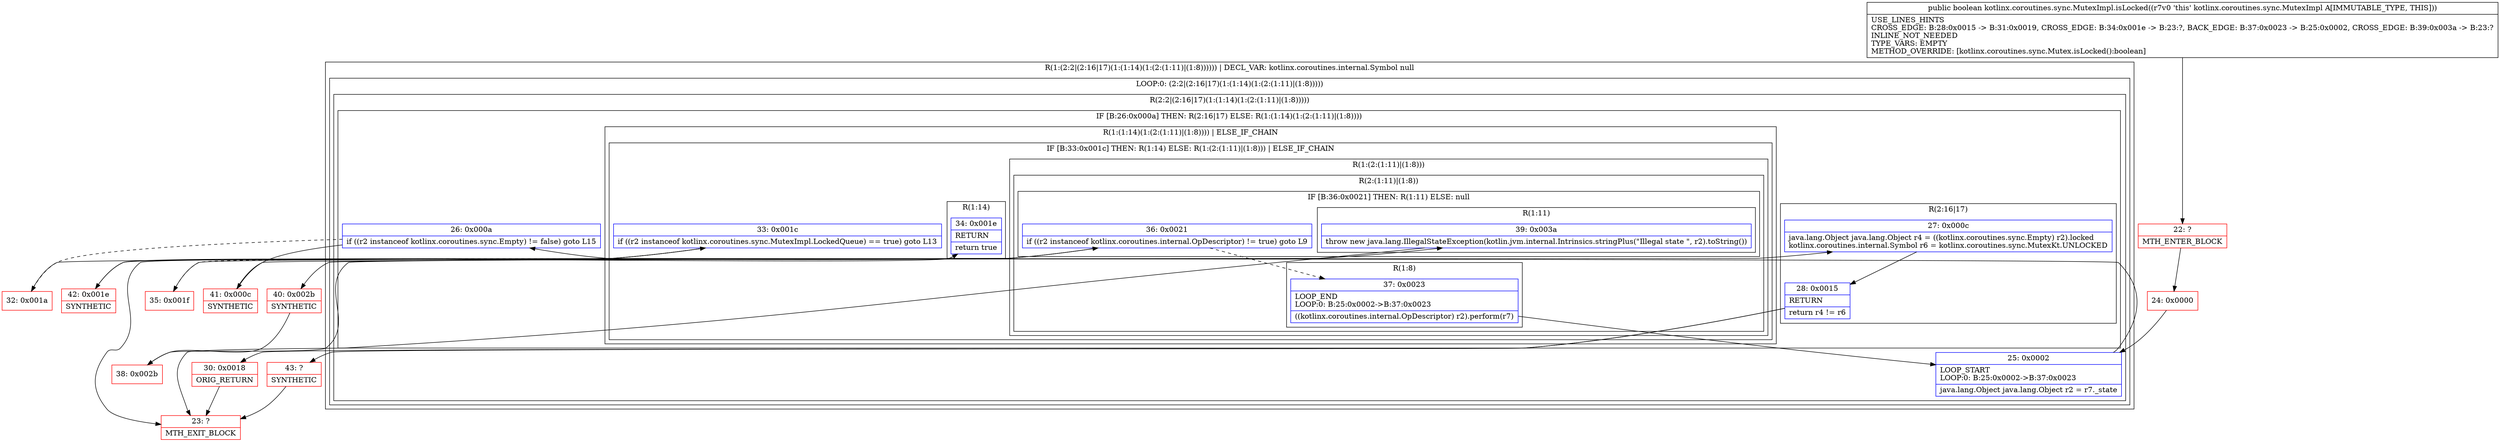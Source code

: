 digraph "CFG forkotlinx.coroutines.sync.MutexImpl.isLocked()Z" {
subgraph cluster_Region_2024142754 {
label = "R(1:(2:2|(2:16|17)(1:(1:14)(1:(2:(1:11)|(1:8)))))) | DECL_VAR: kotlinx.coroutines.internal.Symbol null\l";
node [shape=record,color=blue];
subgraph cluster_LoopRegion_334283467 {
label = "LOOP:0: (2:2|(2:16|17)(1:(1:14)(1:(2:(1:11)|(1:8)))))";
node [shape=record,color=blue];
subgraph cluster_Region_1053114777 {
label = "R(2:2|(2:16|17)(1:(1:14)(1:(2:(1:11)|(1:8)))))";
node [shape=record,color=blue];
Node_25 [shape=record,label="{25\:\ 0x0002|LOOP_START\lLOOP:0: B:25:0x0002\-\>B:37:0x0023\l|java.lang.Object java.lang.Object r2 = r7._state\l}"];
subgraph cluster_IfRegion_593302384 {
label = "IF [B:26:0x000a] THEN: R(2:16|17) ELSE: R(1:(1:14)(1:(2:(1:11)|(1:8))))";
node [shape=record,color=blue];
Node_26 [shape=record,label="{26\:\ 0x000a|if ((r2 instanceof kotlinx.coroutines.sync.Empty) != false) goto L15\l}"];
subgraph cluster_Region_787187104 {
label = "R(2:16|17)";
node [shape=record,color=blue];
Node_27 [shape=record,label="{27\:\ 0x000c|java.lang.Object java.lang.Object r4 = ((kotlinx.coroutines.sync.Empty) r2).locked\lkotlinx.coroutines.internal.Symbol r6 = kotlinx.coroutines.sync.MutexKt.UNLOCKED\l}"];
Node_28 [shape=record,label="{28\:\ 0x0015|RETURN\l|return r4 != r6\l}"];
}
subgraph cluster_Region_879701045 {
label = "R(1:(1:14)(1:(2:(1:11)|(1:8)))) | ELSE_IF_CHAIN\l";
node [shape=record,color=blue];
subgraph cluster_IfRegion_925645342 {
label = "IF [B:33:0x001c] THEN: R(1:14) ELSE: R(1:(2:(1:11)|(1:8))) | ELSE_IF_CHAIN\l";
node [shape=record,color=blue];
Node_33 [shape=record,label="{33\:\ 0x001c|if ((r2 instanceof kotlinx.coroutines.sync.MutexImpl.LockedQueue) == true) goto L13\l}"];
subgraph cluster_Region_756944538 {
label = "R(1:14)";
node [shape=record,color=blue];
Node_34 [shape=record,label="{34\:\ 0x001e|RETURN\l|return true\l}"];
}
subgraph cluster_Region_2052191356 {
label = "R(1:(2:(1:11)|(1:8)))";
node [shape=record,color=blue];
subgraph cluster_Region_266247015 {
label = "R(2:(1:11)|(1:8))";
node [shape=record,color=blue];
subgraph cluster_IfRegion_603024619 {
label = "IF [B:36:0x0021] THEN: R(1:11) ELSE: null";
node [shape=record,color=blue];
Node_36 [shape=record,label="{36\:\ 0x0021|if ((r2 instanceof kotlinx.coroutines.internal.OpDescriptor) != true) goto L9\l}"];
subgraph cluster_Region_1752968566 {
label = "R(1:11)";
node [shape=record,color=blue];
Node_39 [shape=record,label="{39\:\ 0x003a|throw new java.lang.IllegalStateException(kotlin.jvm.internal.Intrinsics.stringPlus(\"Illegal state \", r2).toString())\l}"];
}
}
subgraph cluster_Region_440955740 {
label = "R(1:8)";
node [shape=record,color=blue];
Node_37 [shape=record,label="{37\:\ 0x0023|LOOP_END\lLOOP:0: B:25:0x0002\-\>B:37:0x0023\l|((kotlinx.coroutines.internal.OpDescriptor) r2).perform(r7)\l}"];
}
}
}
}
}
}
}
}
}
Node_22 [shape=record,color=red,label="{22\:\ ?|MTH_ENTER_BLOCK\l}"];
Node_24 [shape=record,color=red,label="{24\:\ 0x0000}"];
Node_32 [shape=record,color=red,label="{32\:\ 0x001a}"];
Node_35 [shape=record,color=red,label="{35\:\ 0x001f}"];
Node_40 [shape=record,color=red,label="{40\:\ 0x002b|SYNTHETIC\l}"];
Node_38 [shape=record,color=red,label="{38\:\ 0x002b}"];
Node_23 [shape=record,color=red,label="{23\:\ ?|MTH_EXIT_BLOCK\l}"];
Node_42 [shape=record,color=red,label="{42\:\ 0x001e|SYNTHETIC\l}"];
Node_41 [shape=record,color=red,label="{41\:\ 0x000c|SYNTHETIC\l}"];
Node_30 [shape=record,color=red,label="{30\:\ 0x0018|ORIG_RETURN\l}"];
Node_43 [shape=record,color=red,label="{43\:\ ?|SYNTHETIC\l}"];
MethodNode[shape=record,label="{public boolean kotlinx.coroutines.sync.MutexImpl.isLocked((r7v0 'this' kotlinx.coroutines.sync.MutexImpl A[IMMUTABLE_TYPE, THIS]))  | USE_LINES_HINTS\lCROSS_EDGE: B:28:0x0015 \-\> B:31:0x0019, CROSS_EDGE: B:34:0x001e \-\> B:23:?, BACK_EDGE: B:37:0x0023 \-\> B:25:0x0002, CROSS_EDGE: B:39:0x003a \-\> B:23:?\lINLINE_NOT_NEEDED\lTYPE_VARS: EMPTY\lMETHOD_OVERRIDE: [kotlinx.coroutines.sync.Mutex.isLocked():boolean]\l}"];
MethodNode -> Node_22;Node_25 -> Node_26;
Node_26 -> Node_32[style=dashed];
Node_26 -> Node_41;
Node_27 -> Node_28;
Node_28 -> Node_30;
Node_28 -> Node_43;
Node_33 -> Node_35[style=dashed];
Node_33 -> Node_42;
Node_34 -> Node_23;
Node_36 -> Node_37[style=dashed];
Node_36 -> Node_40;
Node_39 -> Node_23;
Node_37 -> Node_25;
Node_22 -> Node_24;
Node_24 -> Node_25;
Node_32 -> Node_33;
Node_35 -> Node_36;
Node_40 -> Node_38;
Node_38 -> Node_39;
Node_42 -> Node_34;
Node_41 -> Node_27;
Node_30 -> Node_23;
Node_43 -> Node_23;
}

